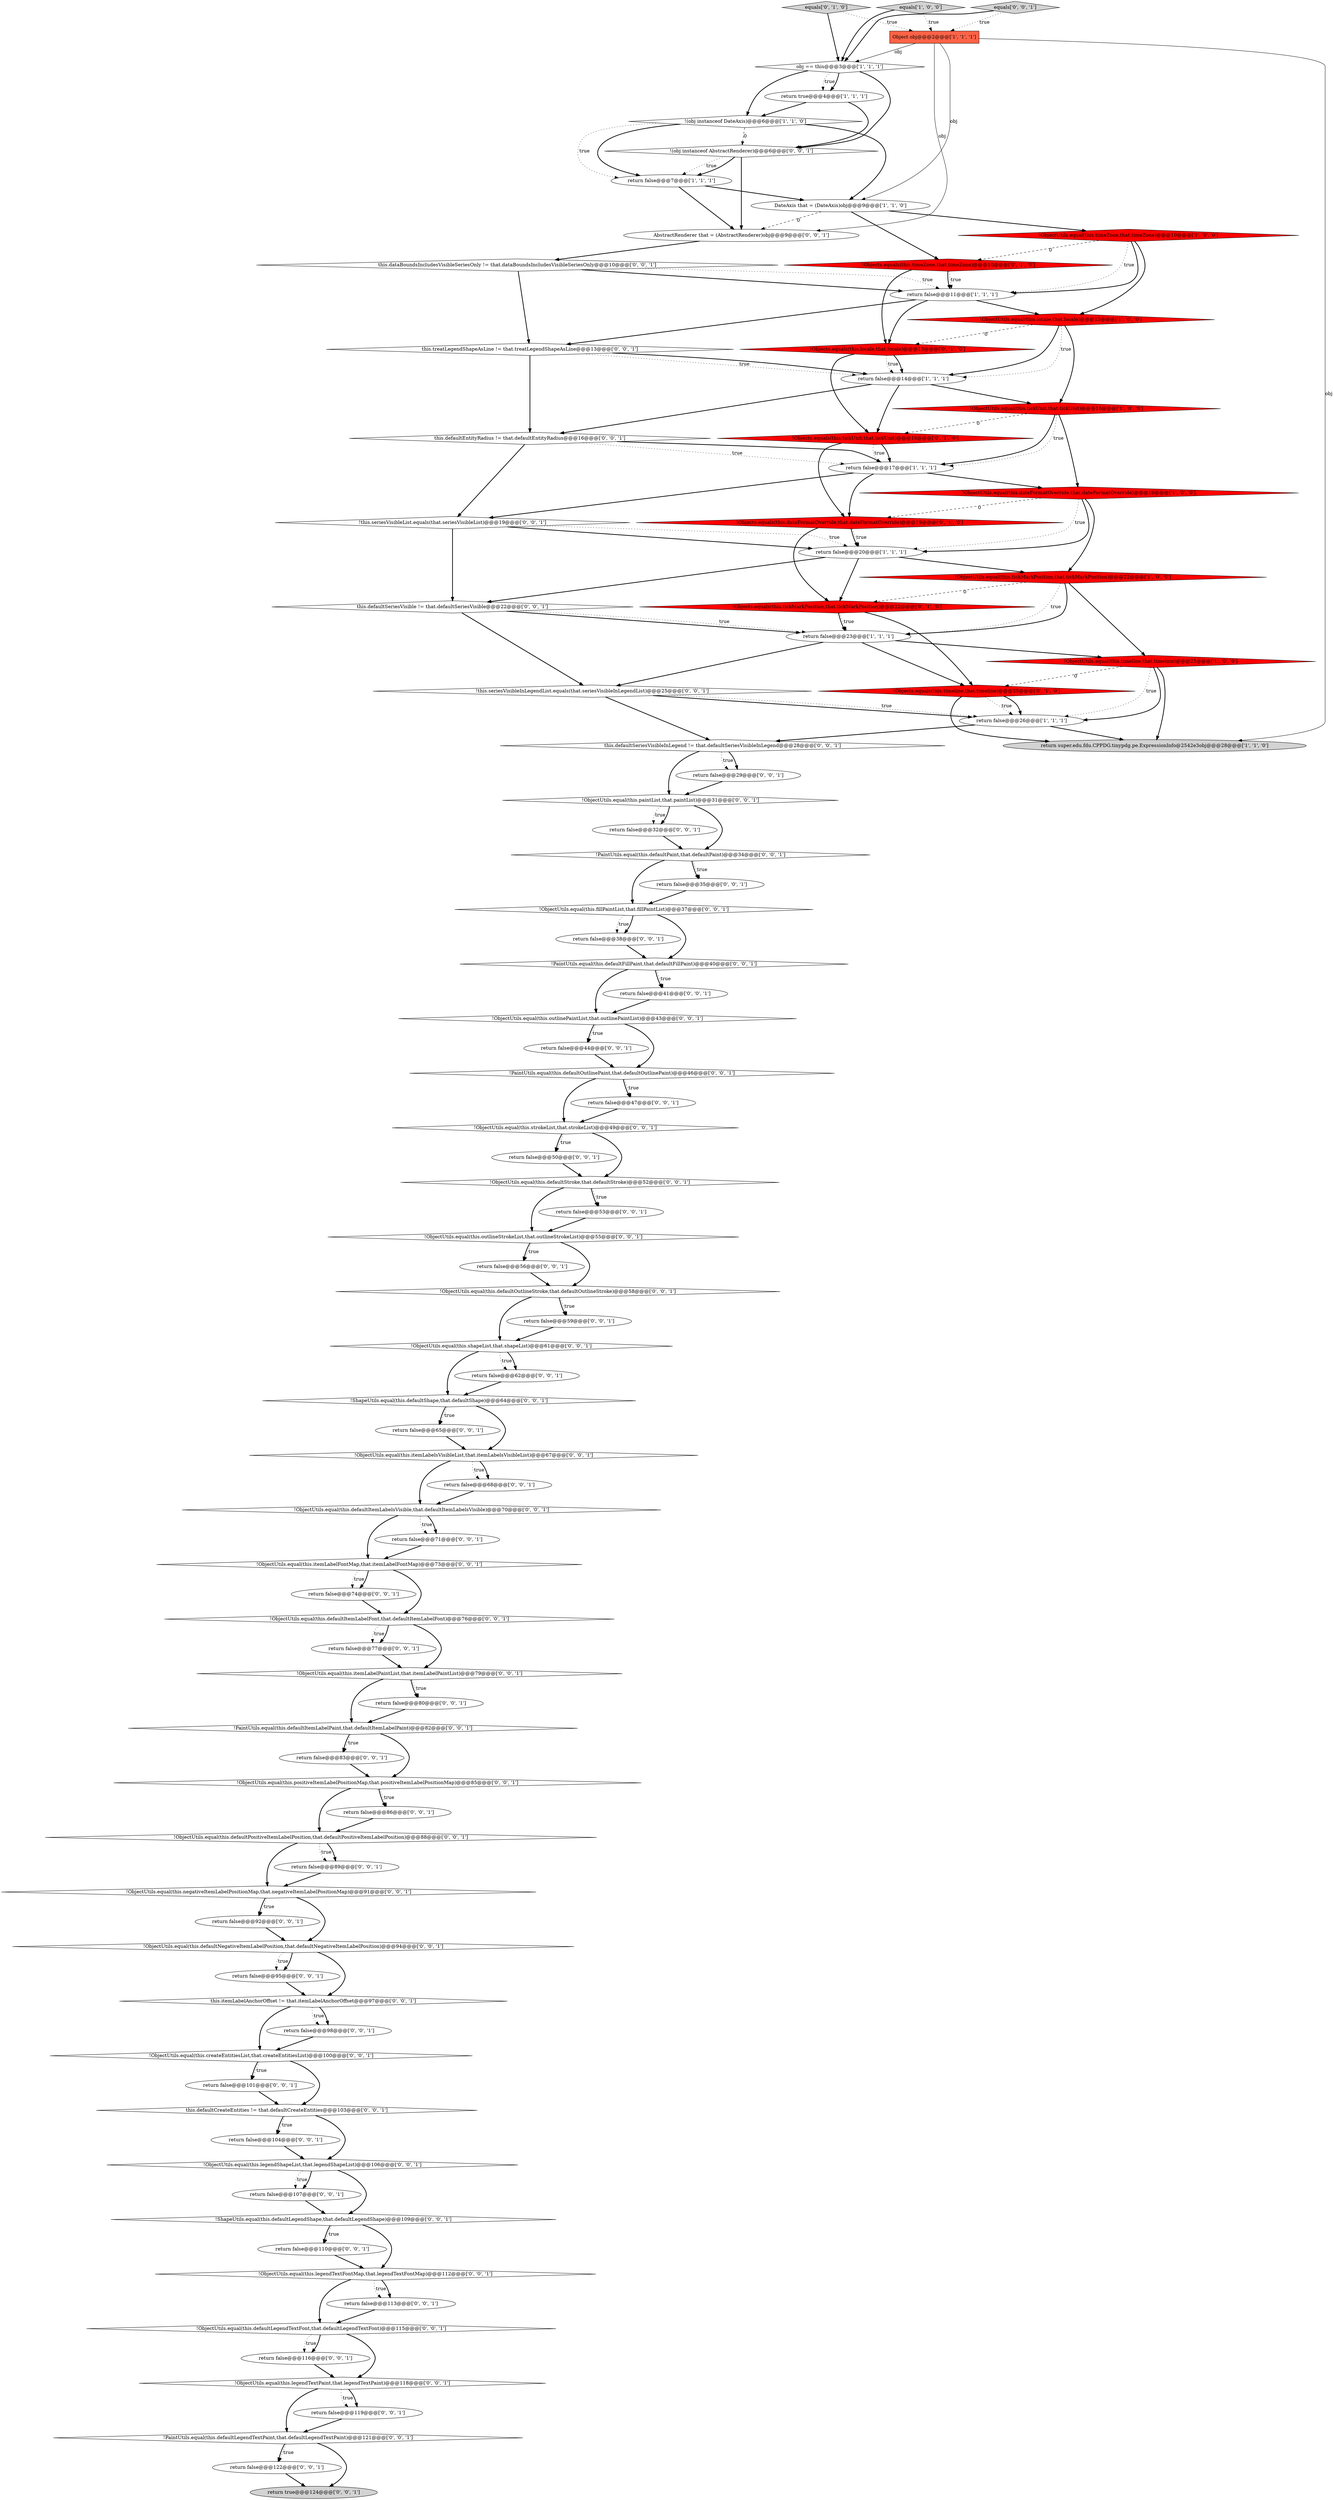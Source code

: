 digraph {
50 [style = filled, label = "return false@@@44@@@['0', '0', '1']", fillcolor = white, shape = ellipse image = "AAA0AAABBB3BBB"];
48 [style = filled, label = "!ObjectUtils.equal(this.strokeList,that.strokeList)@@@49@@@['0', '0', '1']", fillcolor = white, shape = diamond image = "AAA0AAABBB3BBB"];
79 [style = filled, label = "!ObjectUtils.equal(this.createEntitiesList,that.createEntitiesList)@@@100@@@['0', '0', '1']", fillcolor = white, shape = diamond image = "AAA0AAABBB3BBB"];
89 [style = filled, label = "this.defaultSeriesVisible != that.defaultSeriesVisible@@@22@@@['0', '0', '1']", fillcolor = white, shape = diamond image = "AAA0AAABBB3BBB"];
24 [style = filled, label = "equals['0', '1', '0']", fillcolor = lightgray, shape = diamond image = "AAA0AAABBB2BBB"];
1 [style = filled, label = "obj == this@@@3@@@['1', '1', '1']", fillcolor = white, shape = diamond image = "AAA0AAABBB1BBB"];
57 [style = filled, label = "!ObjectUtils.equal(this.defaultItemLabelsVisible,that.defaultItemLabelsVisible)@@@70@@@['0', '0', '1']", fillcolor = white, shape = diamond image = "AAA0AAABBB3BBB"];
90 [style = filled, label = "return false@@@122@@@['0', '0', '1']", fillcolor = white, shape = ellipse image = "AAA0AAABBB3BBB"];
56 [style = filled, label = "this.dataBoundsIncludesVisibleSeriesOnly != that.dataBoundsIncludesVisibleSeriesOnly@@@10@@@['0', '0', '1']", fillcolor = white, shape = diamond image = "AAA0AAABBB3BBB"];
36 [style = filled, label = "!ObjectUtils.equal(this.outlineStrokeList,that.outlineStrokeList)@@@55@@@['0', '0', '1']", fillcolor = white, shape = diamond image = "AAA0AAABBB3BBB"];
81 [style = filled, label = "!ObjectUtils.equal(this.shapeList,that.shapeList)@@@61@@@['0', '0', '1']", fillcolor = white, shape = diamond image = "AAA0AAABBB3BBB"];
68 [style = filled, label = "return false@@@107@@@['0', '0', '1']", fillcolor = white, shape = ellipse image = "AAA0AAABBB3BBB"];
22 [style = filled, label = "!Objects.equals(this.timeline,that.timeline)@@@25@@@['0', '1', '0']", fillcolor = red, shape = diamond image = "AAA1AAABBB2BBB"];
92 [style = filled, label = "return false@@@83@@@['0', '0', '1']", fillcolor = white, shape = ellipse image = "AAA0AAABBB3BBB"];
62 [style = filled, label = "return false@@@95@@@['0', '0', '1']", fillcolor = white, shape = ellipse image = "AAA0AAABBB3BBB"];
91 [style = filled, label = "return false@@@65@@@['0', '0', '1']", fillcolor = white, shape = ellipse image = "AAA0AAABBB3BBB"];
14 [style = filled, label = "return false@@@23@@@['1', '1', '1']", fillcolor = white, shape = ellipse image = "AAA0AAABBB1BBB"];
11 [style = filled, label = "return false@@@20@@@['1', '1', '1']", fillcolor = white, shape = ellipse image = "AAA0AAABBB1BBB"];
15 [style = filled, label = "DateAxis that = (DateAxis)obj@@@9@@@['1', '1', '0']", fillcolor = white, shape = ellipse image = "AAA0AAABBB1BBB"];
21 [style = filled, label = "!Objects.equals(this.timeZone,that.timeZone)@@@10@@@['0', '1', '0']", fillcolor = red, shape = diamond image = "AAA1AAABBB2BBB"];
88 [style = filled, label = "return false@@@101@@@['0', '0', '1']", fillcolor = white, shape = ellipse image = "AAA0AAABBB3BBB"];
18 [style = filled, label = "!ObjectUtils.equal(this.dateFormatOverride,that.dateFormatOverride)@@@19@@@['1', '0', '0']", fillcolor = red, shape = diamond image = "AAA1AAABBB1BBB"];
7 [style = filled, label = "equals['1', '0', '0']", fillcolor = lightgray, shape = diamond image = "AAA0AAABBB1BBB"];
16 [style = filled, label = "!ObjectUtils.equal(this.timeline,that.timeline)@@@25@@@['1', '0', '0']", fillcolor = red, shape = diamond image = "AAA1AAABBB1BBB"];
54 [style = filled, label = "return false@@@50@@@['0', '0', '1']", fillcolor = white, shape = ellipse image = "AAA0AAABBB3BBB"];
3 [style = filled, label = "!ObjectUtils.equal(this.locale,that.locale)@@@13@@@['1', '0', '0']", fillcolor = red, shape = diamond image = "AAA1AAABBB1BBB"];
46 [style = filled, label = "return false@@@74@@@['0', '0', '1']", fillcolor = white, shape = ellipse image = "AAA0AAABBB3BBB"];
96 [style = filled, label = "return false@@@104@@@['0', '0', '1']", fillcolor = white, shape = ellipse image = "AAA0AAABBB3BBB"];
98 [style = filled, label = "!PaintUtils.equal(this.defaultLegendTextPaint,that.defaultLegendTextPaint)@@@121@@@['0', '0', '1']", fillcolor = white, shape = diamond image = "AAA0AAABBB3BBB"];
12 [style = filled, label = "return true@@@4@@@['1', '1', '1']", fillcolor = white, shape = ellipse image = "AAA0AAABBB1BBB"];
26 [style = filled, label = "!Objects.equals(this.tickMarkPosition,that.tickMarkPosition)@@@22@@@['0', '1', '0']", fillcolor = red, shape = diamond image = "AAA1AAABBB2BBB"];
94 [style = filled, label = "!ObjectUtils.equal(this.paintList,that.paintList)@@@31@@@['0', '0', '1']", fillcolor = white, shape = diamond image = "AAA0AAABBB3BBB"];
95 [style = filled, label = "!ObjectUtils.equal(this.negativeItemLabelPositionMap,that.negativeItemLabelPositionMap)@@@91@@@['0', '0', '1']", fillcolor = white, shape = diamond image = "AAA0AAABBB3BBB"];
76 [style = filled, label = "return false@@@38@@@['0', '0', '1']", fillcolor = white, shape = ellipse image = "AAA0AAABBB3BBB"];
83 [style = filled, label = "return false@@@53@@@['0', '0', '1']", fillcolor = white, shape = ellipse image = "AAA0AAABBB3BBB"];
87 [style = filled, label = "equals['0', '0', '1']", fillcolor = lightgray, shape = diamond image = "AAA0AAABBB3BBB"];
41 [style = filled, label = "return false@@@29@@@['0', '0', '1']", fillcolor = white, shape = ellipse image = "AAA0AAABBB3BBB"];
31 [style = filled, label = "return false@@@56@@@['0', '0', '1']", fillcolor = white, shape = ellipse image = "AAA0AAABBB3BBB"];
53 [style = filled, label = "!ObjectUtils.equal(this.defaultPositiveItemLabelPosition,that.defaultPositiveItemLabelPosition)@@@88@@@['0', '0', '1']", fillcolor = white, shape = diamond image = "AAA0AAABBB3BBB"];
93 [style = filled, label = "return false@@@92@@@['0', '0', '1']", fillcolor = white, shape = ellipse image = "AAA0AAABBB3BBB"];
97 [style = filled, label = "!ShapeUtils.equal(this.defaultShape,that.defaultShape)@@@64@@@['0', '0', '1']", fillcolor = white, shape = diamond image = "AAA0AAABBB3BBB"];
66 [style = filled, label = "return false@@@89@@@['0', '0', '1']", fillcolor = white, shape = ellipse image = "AAA0AAABBB3BBB"];
71 [style = filled, label = "return false@@@47@@@['0', '0', '1']", fillcolor = white, shape = ellipse image = "AAA0AAABBB3BBB"];
49 [style = filled, label = "!this.seriesVisibleInLegendList.equals(that.seriesVisibleInLegendList)@@@25@@@['0', '0', '1']", fillcolor = white, shape = diamond image = "AAA0AAABBB3BBB"];
60 [style = filled, label = "!this.seriesVisibleList.equals(that.seriesVisibleList)@@@19@@@['0', '0', '1']", fillcolor = white, shape = diamond image = "AAA0AAABBB3BBB"];
39 [style = filled, label = "!PaintUtils.equal(this.defaultItemLabelPaint,that.defaultItemLabelPaint)@@@82@@@['0', '0', '1']", fillcolor = white, shape = diamond image = "AAA0AAABBB3BBB"];
23 [style = filled, label = "!Objects.equals(this.dateFormatOverride,that.dateFormatOverride)@@@19@@@['0', '1', '0']", fillcolor = red, shape = diamond image = "AAA1AAABBB2BBB"];
42 [style = filled, label = "return false@@@68@@@['0', '0', '1']", fillcolor = white, shape = ellipse image = "AAA0AAABBB3BBB"];
85 [style = filled, label = "return false@@@98@@@['0', '0', '1']", fillcolor = white, shape = ellipse image = "AAA0AAABBB3BBB"];
5 [style = filled, label = "!ObjectUtils.equal(this.tickMarkPosition,that.tickMarkPosition)@@@22@@@['1', '0', '0']", fillcolor = red, shape = diamond image = "AAA1AAABBB1BBB"];
10 [style = filled, label = "!ObjectUtils.equal(this.tickUnit,that.tickUnit)@@@16@@@['1', '0', '0']", fillcolor = red, shape = diamond image = "AAA1AAABBB1BBB"];
2 [style = filled, label = "return false@@@11@@@['1', '1', '1']", fillcolor = white, shape = ellipse image = "AAA0AAABBB1BBB"];
65 [style = filled, label = "!ObjectUtils.equal(this.defaultStroke,that.defaultStroke)@@@52@@@['0', '0', '1']", fillcolor = white, shape = diamond image = "AAA0AAABBB3BBB"];
28 [style = filled, label = "!ObjectUtils.equal(this.itemLabelFontMap,that.itemLabelFontMap)@@@73@@@['0', '0', '1']", fillcolor = white, shape = diamond image = "AAA0AAABBB3BBB"];
77 [style = filled, label = "this.defaultSeriesVisibleInLegend != that.defaultSeriesVisibleInLegend@@@28@@@['0', '0', '1']", fillcolor = white, shape = diamond image = "AAA0AAABBB3BBB"];
75 [style = filled, label = "return false@@@116@@@['0', '0', '1']", fillcolor = white, shape = ellipse image = "AAA0AAABBB3BBB"];
35 [style = filled, label = "return false@@@119@@@['0', '0', '1']", fillcolor = white, shape = ellipse image = "AAA0AAABBB3BBB"];
43 [style = filled, label = "return false@@@110@@@['0', '0', '1']", fillcolor = white, shape = ellipse image = "AAA0AAABBB3BBB"];
33 [style = filled, label = "return false@@@59@@@['0', '0', '1']", fillcolor = white, shape = ellipse image = "AAA0AAABBB3BBB"];
74 [style = filled, label = "return false@@@77@@@['0', '0', '1']", fillcolor = white, shape = ellipse image = "AAA0AAABBB3BBB"];
78 [style = filled, label = "!ObjectUtils.equal(this.outlinePaintList,that.outlinePaintList)@@@43@@@['0', '0', '1']", fillcolor = white, shape = diamond image = "AAA0AAABBB3BBB"];
61 [style = filled, label = "!ObjectUtils.equal(this.fillPaintList,that.fillPaintList)@@@37@@@['0', '0', '1']", fillcolor = white, shape = diamond image = "AAA0AAABBB3BBB"];
29 [style = filled, label = "return false@@@41@@@['0', '0', '1']", fillcolor = white, shape = ellipse image = "AAA0AAABBB3BBB"];
100 [style = filled, label = "return false@@@80@@@['0', '0', '1']", fillcolor = white, shape = ellipse image = "AAA0AAABBB3BBB"];
69 [style = filled, label = "this.treatLegendShapeAsLine != that.treatLegendShapeAsLine@@@13@@@['0', '0', '1']", fillcolor = white, shape = diamond image = "AAA0AAABBB3BBB"];
25 [style = filled, label = "!Objects.equals(this.locale,that.locale)@@@13@@@['0', '1', '0']", fillcolor = red, shape = diamond image = "AAA1AAABBB2BBB"];
63 [style = filled, label = "this.itemLabelAnchorOffset != that.itemLabelAnchorOffset@@@97@@@['0', '0', '1']", fillcolor = white, shape = diamond image = "AAA0AAABBB3BBB"];
84 [style = filled, label = "!ObjectUtils.equal(this.defaultItemLabelFont,that.defaultItemLabelFont)@@@76@@@['0', '0', '1']", fillcolor = white, shape = diamond image = "AAA0AAABBB3BBB"];
37 [style = filled, label = "!PaintUtils.equal(this.defaultOutlinePaint,that.defaultOutlinePaint)@@@46@@@['0', '0', '1']", fillcolor = white, shape = diamond image = "AAA0AAABBB3BBB"];
80 [style = filled, label = "!ObjectUtils.equal(this.defaultNegativeItemLabelPosition,that.defaultNegativeItemLabelPosition)@@@94@@@['0', '0', '1']", fillcolor = white, shape = diamond image = "AAA0AAABBB3BBB"];
38 [style = filled, label = "return false@@@71@@@['0', '0', '1']", fillcolor = white, shape = ellipse image = "AAA0AAABBB3BBB"];
52 [style = filled, label = "!ObjectUtils.equal(this.defaultLegendTextFont,that.defaultLegendTextFont)@@@115@@@['0', '0', '1']", fillcolor = white, shape = diamond image = "AAA0AAABBB3BBB"];
99 [style = filled, label = "return false@@@86@@@['0', '0', '1']", fillcolor = white, shape = ellipse image = "AAA0AAABBB3BBB"];
0 [style = filled, label = "return false@@@26@@@['1', '1', '1']", fillcolor = white, shape = ellipse image = "AAA0AAABBB1BBB"];
30 [style = filled, label = "this.defaultCreateEntities != that.defaultCreateEntities@@@103@@@['0', '0', '1']", fillcolor = white, shape = diamond image = "AAA0AAABBB3BBB"];
86 [style = filled, label = "return true@@@124@@@['0', '0', '1']", fillcolor = lightgray, shape = ellipse image = "AAA0AAABBB3BBB"];
51 [style = filled, label = "return false@@@113@@@['0', '0', '1']", fillcolor = white, shape = ellipse image = "AAA0AAABBB3BBB"];
34 [style = filled, label = "!ObjectUtils.equal(this.legendTextFontMap,that.legendTextFontMap)@@@112@@@['0', '0', '1']", fillcolor = white, shape = diamond image = "AAA0AAABBB3BBB"];
9 [style = filled, label = "return super.edu.fdu.CPPDG.tinypdg.pe.ExpressionInfo@2542e3obj@@@28@@@['1', '1', '0']", fillcolor = lightgray, shape = ellipse image = "AAA0AAABBB1BBB"];
4 [style = filled, label = "!(obj instanceof DateAxis)@@@6@@@['1', '1', '0']", fillcolor = white, shape = diamond image = "AAA0AAABBB1BBB"];
73 [style = filled, label = "!PaintUtils.equal(this.defaultFillPaint,that.defaultFillPaint)@@@40@@@['0', '0', '1']", fillcolor = white, shape = diamond image = "AAA0AAABBB3BBB"];
20 [style = filled, label = "!Objects.equals(this.tickUnit,that.tickUnit)@@@16@@@['0', '1', '0']", fillcolor = red, shape = diamond image = "AAA1AAABBB2BBB"];
55 [style = filled, label = "return false@@@32@@@['0', '0', '1']", fillcolor = white, shape = ellipse image = "AAA0AAABBB3BBB"];
47 [style = filled, label = "!ShapeUtils.equal(this.defaultLegendShape,that.defaultLegendShape)@@@109@@@['0', '0', '1']", fillcolor = white, shape = diamond image = "AAA0AAABBB3BBB"];
32 [style = filled, label = "!ObjectUtils.equal(this.defaultOutlineStroke,that.defaultOutlineStroke)@@@58@@@['0', '0', '1']", fillcolor = white, shape = diamond image = "AAA0AAABBB3BBB"];
58 [style = filled, label = "!ObjectUtils.equal(this.legendShapeList,that.legendShapeList)@@@106@@@['0', '0', '1']", fillcolor = white, shape = diamond image = "AAA0AAABBB3BBB"];
64 [style = filled, label = "return false@@@35@@@['0', '0', '1']", fillcolor = white, shape = ellipse image = "AAA0AAABBB3BBB"];
40 [style = filled, label = "!ObjectUtils.equal(this.legendTextPaint,that.legendTextPaint)@@@118@@@['0', '0', '1']", fillcolor = white, shape = diamond image = "AAA0AAABBB3BBB"];
82 [style = filled, label = "return false@@@62@@@['0', '0', '1']", fillcolor = white, shape = ellipse image = "AAA0AAABBB3BBB"];
70 [style = filled, label = "this.defaultEntityRadius != that.defaultEntityRadius@@@16@@@['0', '0', '1']", fillcolor = white, shape = diamond image = "AAA0AAABBB3BBB"];
67 [style = filled, label = "!PaintUtils.equal(this.defaultPaint,that.defaultPaint)@@@34@@@['0', '0', '1']", fillcolor = white, shape = diamond image = "AAA0AAABBB3BBB"];
19 [style = filled, label = "return false@@@17@@@['1', '1', '1']", fillcolor = white, shape = ellipse image = "AAA0AAABBB1BBB"];
27 [style = filled, label = "!ObjectUtils.equal(this.itemLabelsVisibleList,that.itemLabelsVisibleList)@@@67@@@['0', '0', '1']", fillcolor = white, shape = diamond image = "AAA0AAABBB3BBB"];
72 [style = filled, label = "!ObjectUtils.equal(this.positiveItemLabelPositionMap,that.positiveItemLabelPositionMap)@@@85@@@['0', '0', '1']", fillcolor = white, shape = diamond image = "AAA0AAABBB3BBB"];
45 [style = filled, label = "!ObjectUtils.equal(this.itemLabelPaintList,that.itemLabelPaintList)@@@79@@@['0', '0', '1']", fillcolor = white, shape = diamond image = "AAA0AAABBB3BBB"];
13 [style = filled, label = "return false@@@14@@@['1', '1', '1']", fillcolor = white, shape = ellipse image = "AAA0AAABBB1BBB"];
59 [style = filled, label = "!(obj instanceof AbstractRenderer)@@@6@@@['0', '0', '1']", fillcolor = white, shape = diamond image = "AAA0AAABBB3BBB"];
6 [style = filled, label = "!ObjectUtils.equal(this.timeZone,that.timeZone)@@@10@@@['1', '0', '0']", fillcolor = red, shape = diamond image = "AAA1AAABBB1BBB"];
17 [style = filled, label = "return false@@@7@@@['1', '1', '1']", fillcolor = white, shape = ellipse image = "AAA0AAABBB1BBB"];
8 [style = filled, label = "Object obj@@@2@@@['1', '1', '1']", fillcolor = tomato, shape = box image = "AAA0AAABBB1BBB"];
44 [style = filled, label = "AbstractRenderer that = (AbstractRenderer)obj@@@9@@@['0', '0', '1']", fillcolor = white, shape = ellipse image = "AAA0AAABBB3BBB"];
82->97 [style = bold, label=""];
6->3 [style = bold, label=""];
16->0 [style = bold, label=""];
0->77 [style = bold, label=""];
61->76 [style = dotted, label="true"];
19->60 [style = bold, label=""];
52->75 [style = dotted, label="true"];
72->99 [style = bold, label=""];
15->21 [style = bold, label=""];
90->86 [style = bold, label=""];
10->19 [style = bold, label=""];
4->15 [style = bold, label=""];
99->53 [style = bold, label=""];
72->99 [style = dotted, label="true"];
35->98 [style = bold, label=""];
49->0 [style = bold, label=""];
71->48 [style = bold, label=""];
73->29 [style = bold, label=""];
98->90 [style = bold, label=""];
26->22 [style = bold, label=""];
54->65 [style = bold, label=""];
21->2 [style = bold, label=""];
57->38 [style = dotted, label="true"];
48->54 [style = bold, label=""];
72->53 [style = bold, label=""];
76->73 [style = bold, label=""];
63->85 [style = dotted, label="true"];
22->0 [style = bold, label=""];
73->29 [style = dotted, label="true"];
80->62 [style = dotted, label="true"];
61->76 [style = bold, label=""];
13->70 [style = bold, label=""];
81->97 [style = bold, label=""];
37->48 [style = bold, label=""];
1->12 [style = dotted, label="true"];
34->51 [style = dotted, label="true"];
1->12 [style = bold, label=""];
57->38 [style = bold, label=""];
10->20 [style = dashed, label="0"];
2->69 [style = bold, label=""];
17->44 [style = bold, label=""];
24->8 [style = dotted, label="true"];
47->34 [style = bold, label=""];
79->88 [style = bold, label=""];
4->17 [style = dotted, label="true"];
2->25 [style = bold, label=""];
40->98 [style = bold, label=""];
16->9 [style = bold, label=""];
88->30 [style = bold, label=""];
48->54 [style = dotted, label="true"];
60->11 [style = dotted, label="true"];
39->92 [style = bold, label=""];
14->16 [style = bold, label=""];
1->4 [style = bold, label=""];
19->18 [style = bold, label=""];
11->89 [style = bold, label=""];
7->1 [style = bold, label=""];
67->64 [style = bold, label=""];
53->66 [style = dotted, label="true"];
38->28 [style = bold, label=""];
5->26 [style = dashed, label="0"];
22->0 [style = dotted, label="true"];
50->37 [style = bold, label=""];
81->82 [style = dotted, label="true"];
18->11 [style = bold, label=""];
22->9 [style = bold, label=""];
36->31 [style = bold, label=""];
14->22 [style = bold, label=""];
26->14 [style = bold, label=""];
34->52 [style = bold, label=""];
65->83 [style = bold, label=""];
85->79 [style = bold, label=""];
77->41 [style = dotted, label="true"];
47->43 [style = bold, label=""];
79->30 [style = bold, label=""];
97->91 [style = bold, label=""];
30->58 [style = bold, label=""];
21->25 [style = bold, label=""];
79->88 [style = dotted, label="true"];
94->55 [style = dotted, label="true"];
28->84 [style = bold, label=""];
36->31 [style = dotted, label="true"];
56->69 [style = bold, label=""];
67->61 [style = bold, label=""];
40->35 [style = dotted, label="true"];
78->50 [style = bold, label=""];
6->2 [style = bold, label=""];
47->43 [style = dotted, label="true"];
39->72 [style = bold, label=""];
3->10 [style = bold, label=""];
18->11 [style = dotted, label="true"];
63->85 [style = bold, label=""];
28->46 [style = dotted, label="true"];
20->23 [style = bold, label=""];
89->14 [style = bold, label=""];
95->93 [style = bold, label=""];
81->82 [style = bold, label=""];
26->14 [style = dotted, label="true"];
49->77 [style = bold, label=""];
45->100 [style = bold, label=""];
73->78 [style = bold, label=""];
17->15 [style = bold, label=""];
8->9 [style = solid, label="obj"];
1->59 [style = bold, label=""];
32->81 [style = bold, label=""];
29->78 [style = bold, label=""];
4->59 [style = dashed, label="0"];
27->42 [style = dotted, label="true"];
59->44 [style = bold, label=""];
53->95 [style = bold, label=""];
20->19 [style = bold, label=""];
7->8 [style = dotted, label="true"];
89->14 [style = dotted, label="true"];
96->58 [style = bold, label=""];
43->34 [style = bold, label=""];
11->26 [style = bold, label=""];
16->22 [style = dashed, label="0"];
78->50 [style = dotted, label="true"];
13->10 [style = bold, label=""];
10->18 [style = bold, label=""];
58->68 [style = dotted, label="true"];
44->56 [style = bold, label=""];
40->35 [style = bold, label=""];
87->8 [style = dotted, label="true"];
4->17 [style = bold, label=""];
3->25 [style = dashed, label="0"];
63->79 [style = bold, label=""];
60->89 [style = bold, label=""];
77->94 [style = bold, label=""];
31->32 [style = bold, label=""];
94->67 [style = bold, label=""];
2->3 [style = bold, label=""];
75->40 [style = bold, label=""];
84->74 [style = dotted, label="true"];
45->100 [style = dotted, label="true"];
69->13 [style = dotted, label="true"];
93->80 [style = bold, label=""];
83->36 [style = bold, label=""];
80->62 [style = bold, label=""];
21->2 [style = dotted, label="true"];
70->19 [style = bold, label=""];
8->44 [style = solid, label="obj"];
25->13 [style = dotted, label="true"];
84->74 [style = bold, label=""];
51->52 [style = bold, label=""];
32->33 [style = bold, label=""];
32->33 [style = dotted, label="true"];
95->80 [style = bold, label=""];
5->16 [style = bold, label=""];
34->51 [style = bold, label=""];
11->5 [style = bold, label=""];
25->20 [style = bold, label=""];
6->2 [style = dotted, label="true"];
84->45 [style = bold, label=""];
74->45 [style = bold, label=""];
30->96 [style = bold, label=""];
42->57 [style = bold, label=""];
100->39 [style = bold, label=""];
10->19 [style = dotted, label="true"];
52->40 [style = bold, label=""];
18->23 [style = dashed, label="0"];
65->83 [style = dotted, label="true"];
56->2 [style = dotted, label="true"];
37->71 [style = bold, label=""];
8->15 [style = solid, label="obj"];
8->1 [style = solid, label="obj"];
55->67 [style = bold, label=""];
64->61 [style = bold, label=""];
20->19 [style = dotted, label="true"];
24->1 [style = bold, label=""];
23->11 [style = bold, label=""];
59->17 [style = dotted, label="true"];
56->2 [style = bold, label=""];
3->13 [style = dotted, label="true"];
45->39 [style = bold, label=""];
80->63 [style = bold, label=""];
59->17 [style = bold, label=""];
6->21 [style = dashed, label="0"];
94->55 [style = bold, label=""];
5->14 [style = dotted, label="true"];
58->68 [style = bold, label=""];
0->9 [style = bold, label=""];
14->49 [style = bold, label=""];
25->13 [style = bold, label=""];
41->94 [style = bold, label=""];
67->64 [style = dotted, label="true"];
95->93 [style = dotted, label="true"];
57->28 [style = bold, label=""];
89->49 [style = bold, label=""];
77->41 [style = bold, label=""];
33->81 [style = bold, label=""];
37->71 [style = dotted, label="true"];
52->75 [style = bold, label=""];
23->26 [style = bold, label=""];
62->63 [style = bold, label=""];
78->37 [style = bold, label=""];
87->1 [style = bold, label=""];
36->32 [style = bold, label=""];
15->44 [style = dashed, label="0"];
15->6 [style = bold, label=""];
39->92 [style = dotted, label="true"];
5->14 [style = bold, label=""];
46->84 [style = bold, label=""];
27->42 [style = bold, label=""];
66->95 [style = bold, label=""];
98->86 [style = bold, label=""];
65->36 [style = bold, label=""];
70->19 [style = dotted, label="true"];
28->46 [style = bold, label=""];
58->47 [style = bold, label=""];
16->0 [style = dotted, label="true"];
12->4 [style = bold, label=""];
27->57 [style = bold, label=""];
70->60 [style = bold, label=""];
18->5 [style = bold, label=""];
19->23 [style = bold, label=""];
30->96 [style = dotted, label="true"];
92->72 [style = bold, label=""];
91->27 [style = bold, label=""];
97->27 [style = bold, label=""];
53->66 [style = bold, label=""];
12->59 [style = bold, label=""];
61->73 [style = bold, label=""];
3->13 [style = bold, label=""];
60->11 [style = bold, label=""];
68->47 [style = bold, label=""];
48->65 [style = bold, label=""];
69->70 [style = bold, label=""];
69->13 [style = bold, label=""];
49->0 [style = dotted, label="true"];
98->90 [style = dotted, label="true"];
97->91 [style = dotted, label="true"];
13->20 [style = bold, label=""];
23->11 [style = dotted, label="true"];
}

